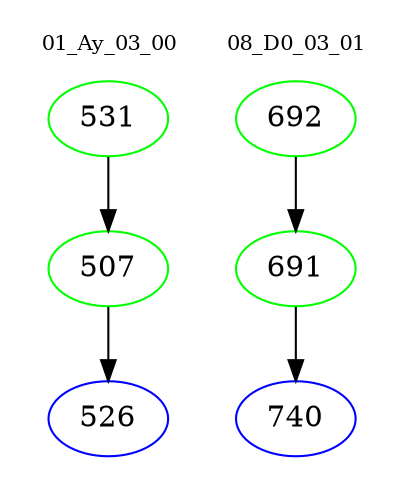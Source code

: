digraph{
subgraph cluster_0 {
color = white
label = "01_Ay_03_00";
fontsize=10;
T0_531 [label="531", color="green"]
T0_531 -> T0_507 [color="black"]
T0_507 [label="507", color="green"]
T0_507 -> T0_526 [color="black"]
T0_526 [label="526", color="blue"]
}
subgraph cluster_1 {
color = white
label = "08_D0_03_01";
fontsize=10;
T1_692 [label="692", color="green"]
T1_692 -> T1_691 [color="black"]
T1_691 [label="691", color="green"]
T1_691 -> T1_740 [color="black"]
T1_740 [label="740", color="blue"]
}
}
